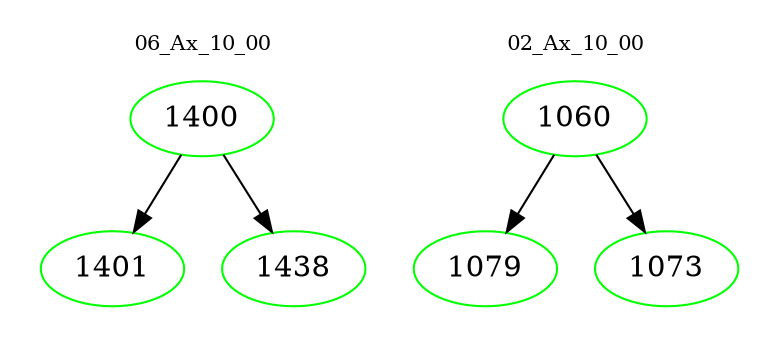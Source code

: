 digraph{
subgraph cluster_0 {
color = white
label = "06_Ax_10_00";
fontsize=10;
T0_1400 [label="1400", color="green"]
T0_1400 -> T0_1401 [color="black"]
T0_1401 [label="1401", color="green"]
T0_1400 -> T0_1438 [color="black"]
T0_1438 [label="1438", color="green"]
}
subgraph cluster_1 {
color = white
label = "02_Ax_10_00";
fontsize=10;
T1_1060 [label="1060", color="green"]
T1_1060 -> T1_1079 [color="black"]
T1_1079 [label="1079", color="green"]
T1_1060 -> T1_1073 [color="black"]
T1_1073 [label="1073", color="green"]
}
}
